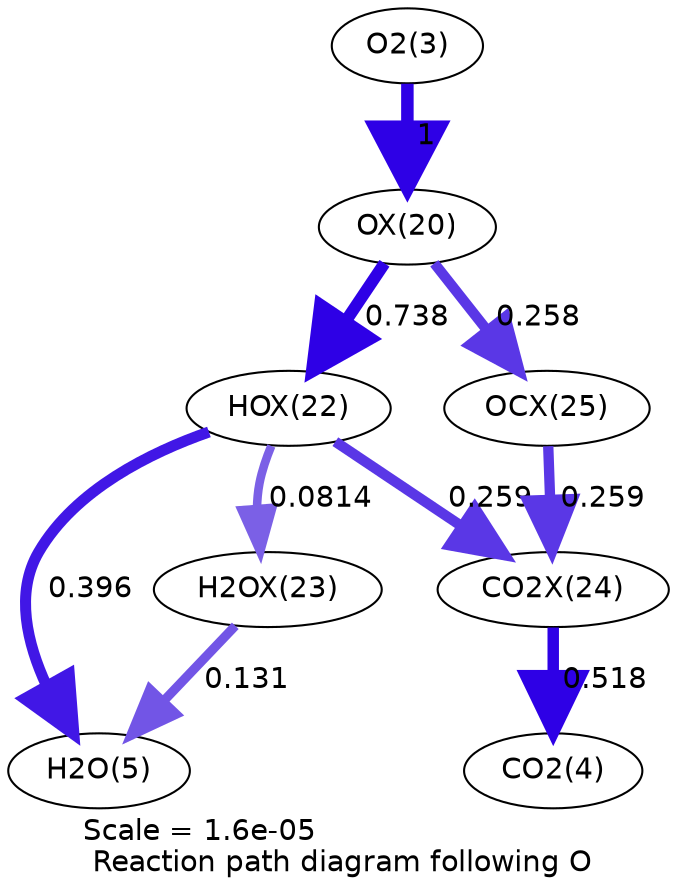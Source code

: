 digraph reaction_paths {
center=1;
s5 -> s24[fontname="Helvetica", penwidth=6, arrowsize=3, color="0.7, 1.5, 0.9"
, label=" 1"];
s24 -> s26[fontname="Helvetica", penwidth=5.77, arrowsize=2.89, color="0.7, 1.24, 0.9"
, label=" 0.738"];
s24 -> s29[fontname="Helvetica", penwidth=4.98, arrowsize=2.49, color="0.7, 0.758, 0.9"
, label=" 0.258"];
s26 -> s7[fontname="Helvetica", penwidth=5.3, arrowsize=2.65, color="0.7, 0.896, 0.9"
, label=" 0.396"];
s26 -> s27[fontname="Helvetica", penwidth=4.11, arrowsize=2.05, color="0.7, 0.581, 0.9"
, label=" 0.0814"];
s26 -> s28[fontname="Helvetica", penwidth=4.98, arrowsize=2.49, color="0.7, 0.759, 0.9"
, label=" 0.259"];
s27 -> s7[fontname="Helvetica", penwidth=4.46, arrowsize=2.23, color="0.7, 0.631, 0.9"
, label=" 0.131"];
s29 -> s28[fontname="Helvetica", penwidth=4.98, arrowsize=2.49, color="0.7, 0.759, 0.9"
, label=" 0.259"];
s28 -> s6[fontname="Helvetica", penwidth=5.5, arrowsize=2.75, color="0.7, 1.02, 0.9"
, label=" 0.518"];
s5 [ fontname="Helvetica", label="O2(3)"];
s6 [ fontname="Helvetica", label="CO2(4)"];
s7 [ fontname="Helvetica", label="H2O(5)"];
s24 [ fontname="Helvetica", label="OX(20)"];
s26 [ fontname="Helvetica", label="HOX(22)"];
s27 [ fontname="Helvetica", label="H2OX(23)"];
s28 [ fontname="Helvetica", label="CO2X(24)"];
s29 [ fontname="Helvetica", label="OCX(25)"];
 label = "Scale = 1.6e-05\l Reaction path diagram following O";
 fontname = "Helvetica";
}
